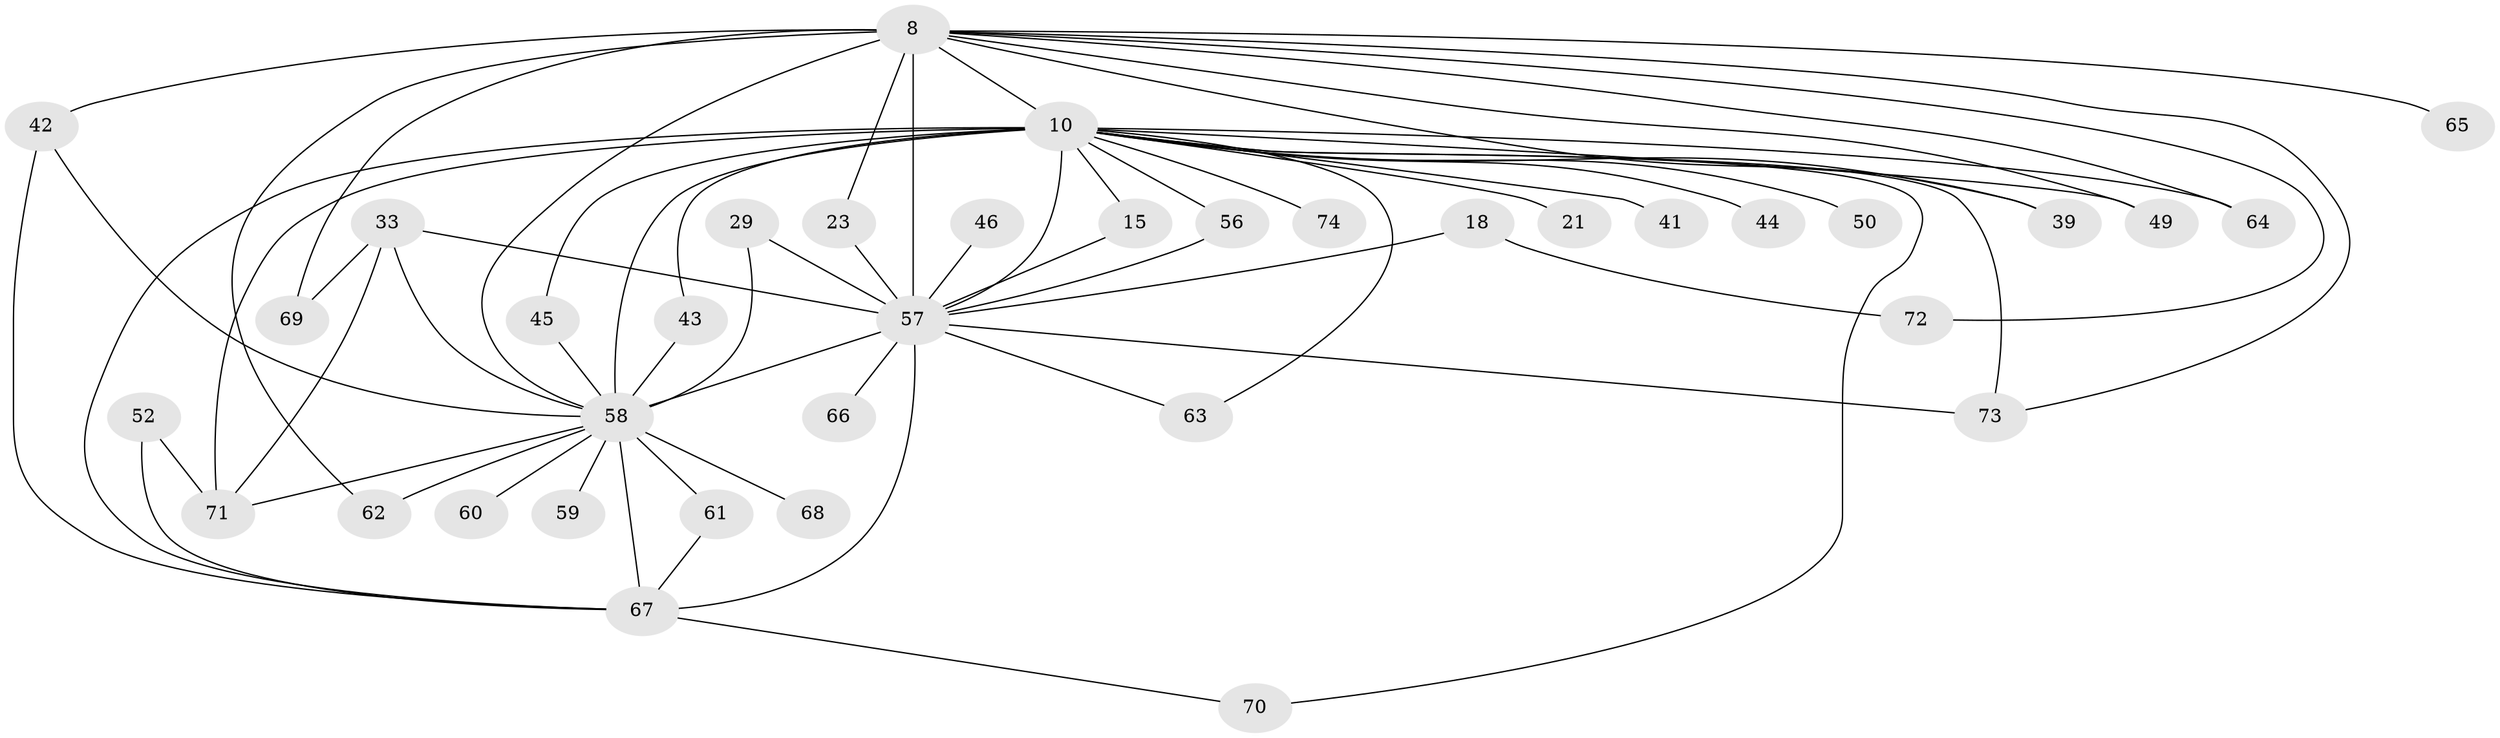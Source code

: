 // original degree distribution, {19: 0.02702702702702703, 17: 0.02702702702702703, 16: 0.04054054054054054, 23: 0.013513513513513514, 12: 0.013513513513513514, 22: 0.013513513513513514, 5: 0.02702702702702703, 3: 0.22972972972972974, 2: 0.5, 4: 0.0945945945945946, 6: 0.013513513513513514}
// Generated by graph-tools (version 1.1) at 2025/46/03/09/25 04:46:04]
// undirected, 37 vertices, 64 edges
graph export_dot {
graph [start="1"]
  node [color=gray90,style=filled];
  8 [super="+5"];
  10 [super="+6"];
  15;
  18;
  21;
  23 [super="+13"];
  29;
  33 [super="+19"];
  39;
  41;
  42 [super="+32"];
  43;
  44;
  45;
  46;
  49;
  50;
  52;
  56 [super="+47"];
  57 [super="+16+4+55"];
  58 [super="+20+9+48"];
  59;
  60;
  61;
  62 [super="+22"];
  63;
  64;
  65;
  66;
  67 [super="+54+51+38+34"];
  68;
  69;
  70;
  71 [super="+36+14"];
  72;
  73 [super="+17+40"];
  74 [super="+25"];
  8 -- 10 [weight=9];
  8 -- 42 [weight=3];
  8 -- 72;
  8 -- 64;
  8 -- 65 [weight=2];
  8 -- 69;
  8 -- 23;
  8 -- 39;
  8 -- 49;
  8 -- 62;
  8 -- 58 [weight=8];
  8 -- 57 [weight=8];
  8 -- 73;
  10 -- 15;
  10 -- 21 [weight=2];
  10 -- 41 [weight=2];
  10 -- 43;
  10 -- 44 [weight=2];
  10 -- 50 [weight=2];
  10 -- 56 [weight=2];
  10 -- 71 [weight=4];
  10 -- 73 [weight=2];
  10 -- 64;
  10 -- 70;
  10 -- 74 [weight=3];
  10 -- 39;
  10 -- 45;
  10 -- 49;
  10 -- 63;
  10 -- 58 [weight=8];
  10 -- 57 [weight=8];
  10 -- 67;
  15 -- 57;
  18 -- 72;
  18 -- 57 [weight=2];
  23 -- 57 [weight=2];
  29 -- 58;
  29 -- 57;
  33 -- 69;
  33 -- 58;
  33 -- 57;
  33 -- 71;
  42 -- 67 [weight=2];
  42 -- 58;
  43 -- 58;
  45 -- 58;
  46 -- 57 [weight=2];
  52 -- 71;
  52 -- 67;
  56 -- 57;
  57 -- 66 [weight=2];
  57 -- 58 [weight=8];
  57 -- 63;
  57 -- 73;
  57 -- 67 [weight=2];
  58 -- 61;
  58 -- 68 [weight=2];
  58 -- 59 [weight=2];
  58 -- 60 [weight=2];
  58 -- 62 [weight=2];
  58 -- 71 [weight=2];
  58 -- 67;
  61 -- 67;
  67 -- 70;
}
